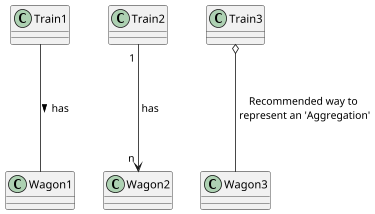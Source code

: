 @startuml
'https://plantuml.com/class-diagram

scale 0.8

/'
 Systembeschreibung, z.B.:
  - "Ein Zug besteht aus mehreren Wagons"
'/

class Train1
class Wagon1

class Train2
class Wagon2

class Train3
class Wagon3

' Relations:
'   a) "- - - ->"  = dependency
'   b) "------->"  = association

Train1   "  "   --d-    "  "   Wagon1   :  has >
Train2   "1 "   --d->   "n "   Wagon2   : " has"
Train3   "  "   o--d-   "  "   Wagon3   : " Recommended way to \n represent an 'Aggregation'"

@enduml